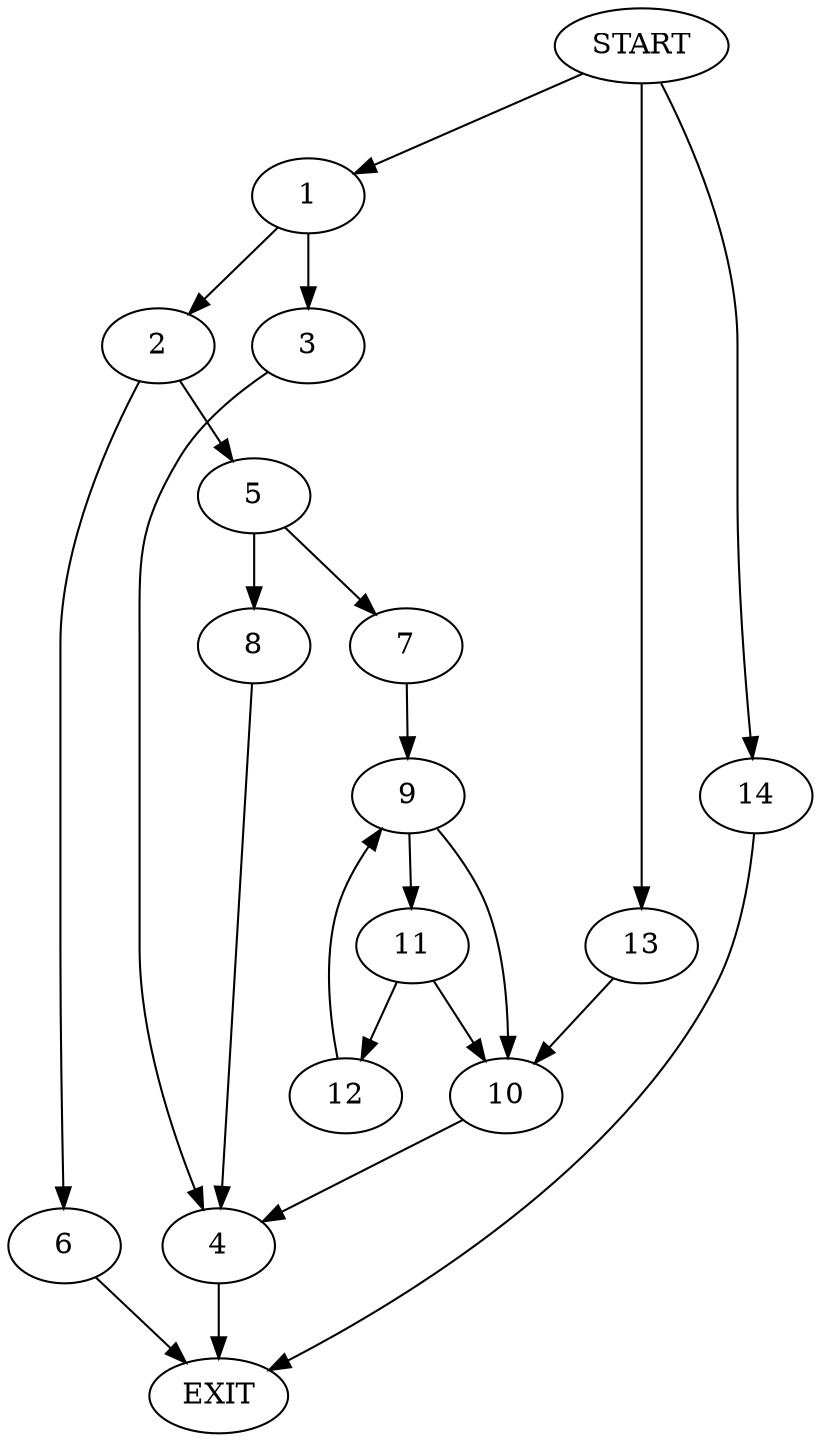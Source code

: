 digraph {
0 [label="START"]
15 [label="EXIT"]
0 -> 1
1 -> 2
1 -> 3
3 -> 4
2 -> 5
2 -> 6
4 -> 15
5 -> 7
5 -> 8
6 -> 15
8 -> 4
7 -> 9
9 -> 10
9 -> 11
10 -> 4
11 -> 12
11 -> 10
12 -> 9
0 -> 13
13 -> 10
0 -> 14
14 -> 15
}

